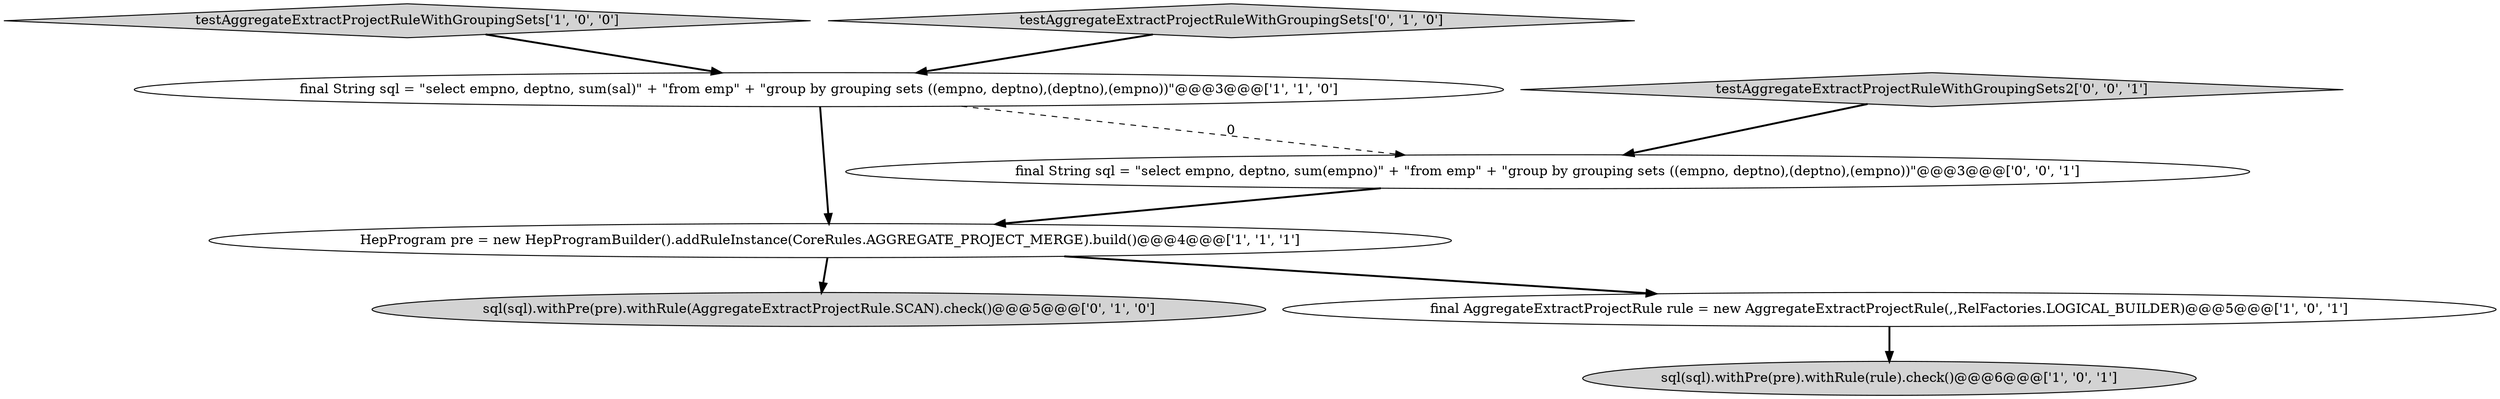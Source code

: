 digraph {
3 [style = filled, label = "testAggregateExtractProjectRuleWithGroupingSets['1', '0', '0']", fillcolor = lightgray, shape = diamond image = "AAA0AAABBB1BBB"];
6 [style = filled, label = "sql(sql).withPre(pre).withRule(AggregateExtractProjectRule.SCAN).check()@@@5@@@['0', '1', '0']", fillcolor = lightgray, shape = ellipse image = "AAA0AAABBB2BBB"];
2 [style = filled, label = "final String sql = \"select empno, deptno, sum(sal)\" + \"from emp\" + \"group by grouping sets ((empno, deptno),(deptno),(empno))\"@@@3@@@['1', '1', '0']", fillcolor = white, shape = ellipse image = "AAA0AAABBB1BBB"];
0 [style = filled, label = "sql(sql).withPre(pre).withRule(rule).check()@@@6@@@['1', '0', '1']", fillcolor = lightgray, shape = ellipse image = "AAA0AAABBB1BBB"];
8 [style = filled, label = "final String sql = \"select empno, deptno, sum(empno)\" + \"from emp\" + \"group by grouping sets ((empno, deptno),(deptno),(empno))\"@@@3@@@['0', '0', '1']", fillcolor = white, shape = ellipse image = "AAA0AAABBB3BBB"];
4 [style = filled, label = "final AggregateExtractProjectRule rule = new AggregateExtractProjectRule(,,RelFactories.LOGICAL_BUILDER)@@@5@@@['1', '0', '1']", fillcolor = white, shape = ellipse image = "AAA0AAABBB1BBB"];
5 [style = filled, label = "testAggregateExtractProjectRuleWithGroupingSets['0', '1', '0']", fillcolor = lightgray, shape = diamond image = "AAA0AAABBB2BBB"];
7 [style = filled, label = "testAggregateExtractProjectRuleWithGroupingSets2['0', '0', '1']", fillcolor = lightgray, shape = diamond image = "AAA0AAABBB3BBB"];
1 [style = filled, label = "HepProgram pre = new HepProgramBuilder().addRuleInstance(CoreRules.AGGREGATE_PROJECT_MERGE).build()@@@4@@@['1', '1', '1']", fillcolor = white, shape = ellipse image = "AAA0AAABBB1BBB"];
8->1 [style = bold, label=""];
1->4 [style = bold, label=""];
5->2 [style = bold, label=""];
1->6 [style = bold, label=""];
3->2 [style = bold, label=""];
7->8 [style = bold, label=""];
2->8 [style = dashed, label="0"];
2->1 [style = bold, label=""];
4->0 [style = bold, label=""];
}
